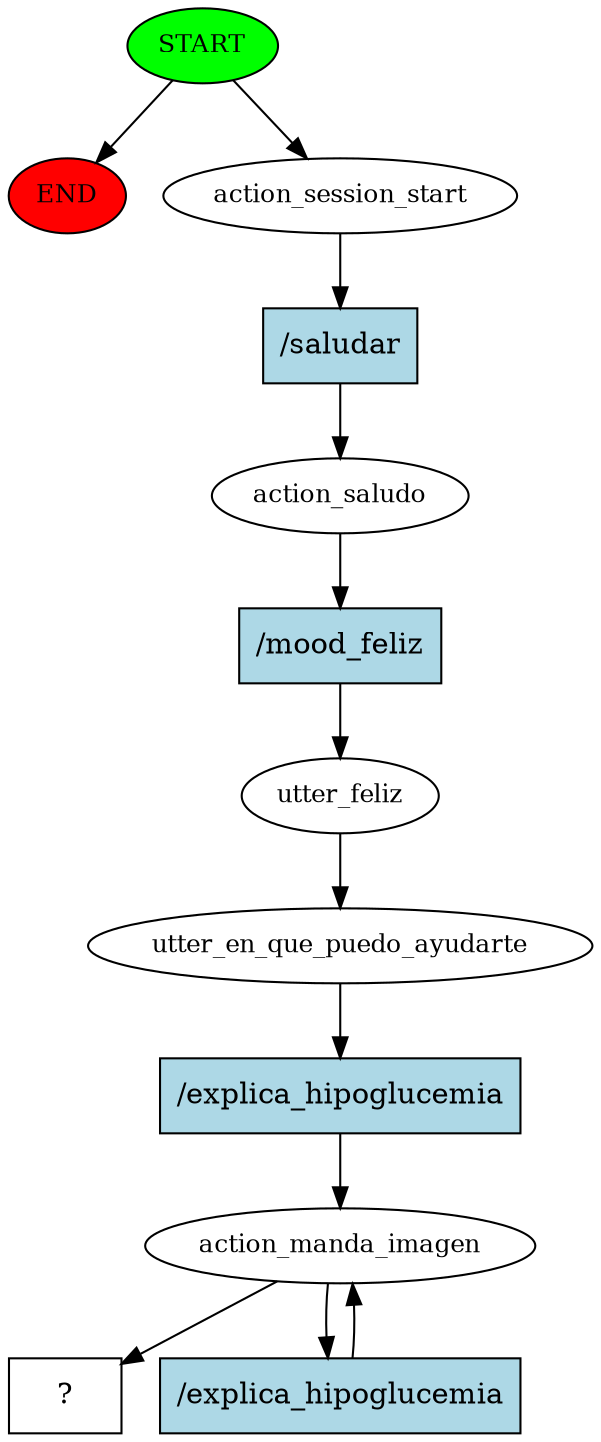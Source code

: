 digraph  {
0 [class="start active", fillcolor=green, fontsize=12, label=START, style=filled];
"-1" [class=end, fillcolor=red, fontsize=12, label=END, style=filled];
1 [class=active, fontsize=12, label=action_session_start];
2 [class=active, fontsize=12, label=action_saludo];
3 [class=active, fontsize=12, label=utter_feliz];
4 [class=active, fontsize=12, label=utter_en_que_puedo_ayudarte];
5 [class=active, fontsize=12, label=action_manda_imagen];
7 [class="intent dashed active", label="  ?  ", shape=rect];
8 [class="intent active", fillcolor=lightblue, label="/saludar", shape=rect, style=filled];
9 [class="intent active", fillcolor=lightblue, label="/mood_feliz", shape=rect, style=filled];
10 [class="intent active", fillcolor=lightblue, label="/explica_hipoglucemia", shape=rect, style=filled];
11 [class="intent active", fillcolor=lightblue, label="/explica_hipoglucemia", shape=rect, style=filled];
0 -> "-1"  [class="", key=NONE, label=""];
0 -> 1  [class=active, key=NONE, label=""];
1 -> 8  [class=active, key=0];
2 -> 9  [class=active, key=0];
3 -> 4  [class=active, key=NONE, label=""];
4 -> 10  [class=active, key=0];
5 -> 7  [class=active, key=NONE, label=""];
5 -> 11  [class=active, key=0];
8 -> 2  [class=active, key=0];
9 -> 3  [class=active, key=0];
10 -> 5  [class=active, key=0];
11 -> 5  [class=active, key=0];
}
